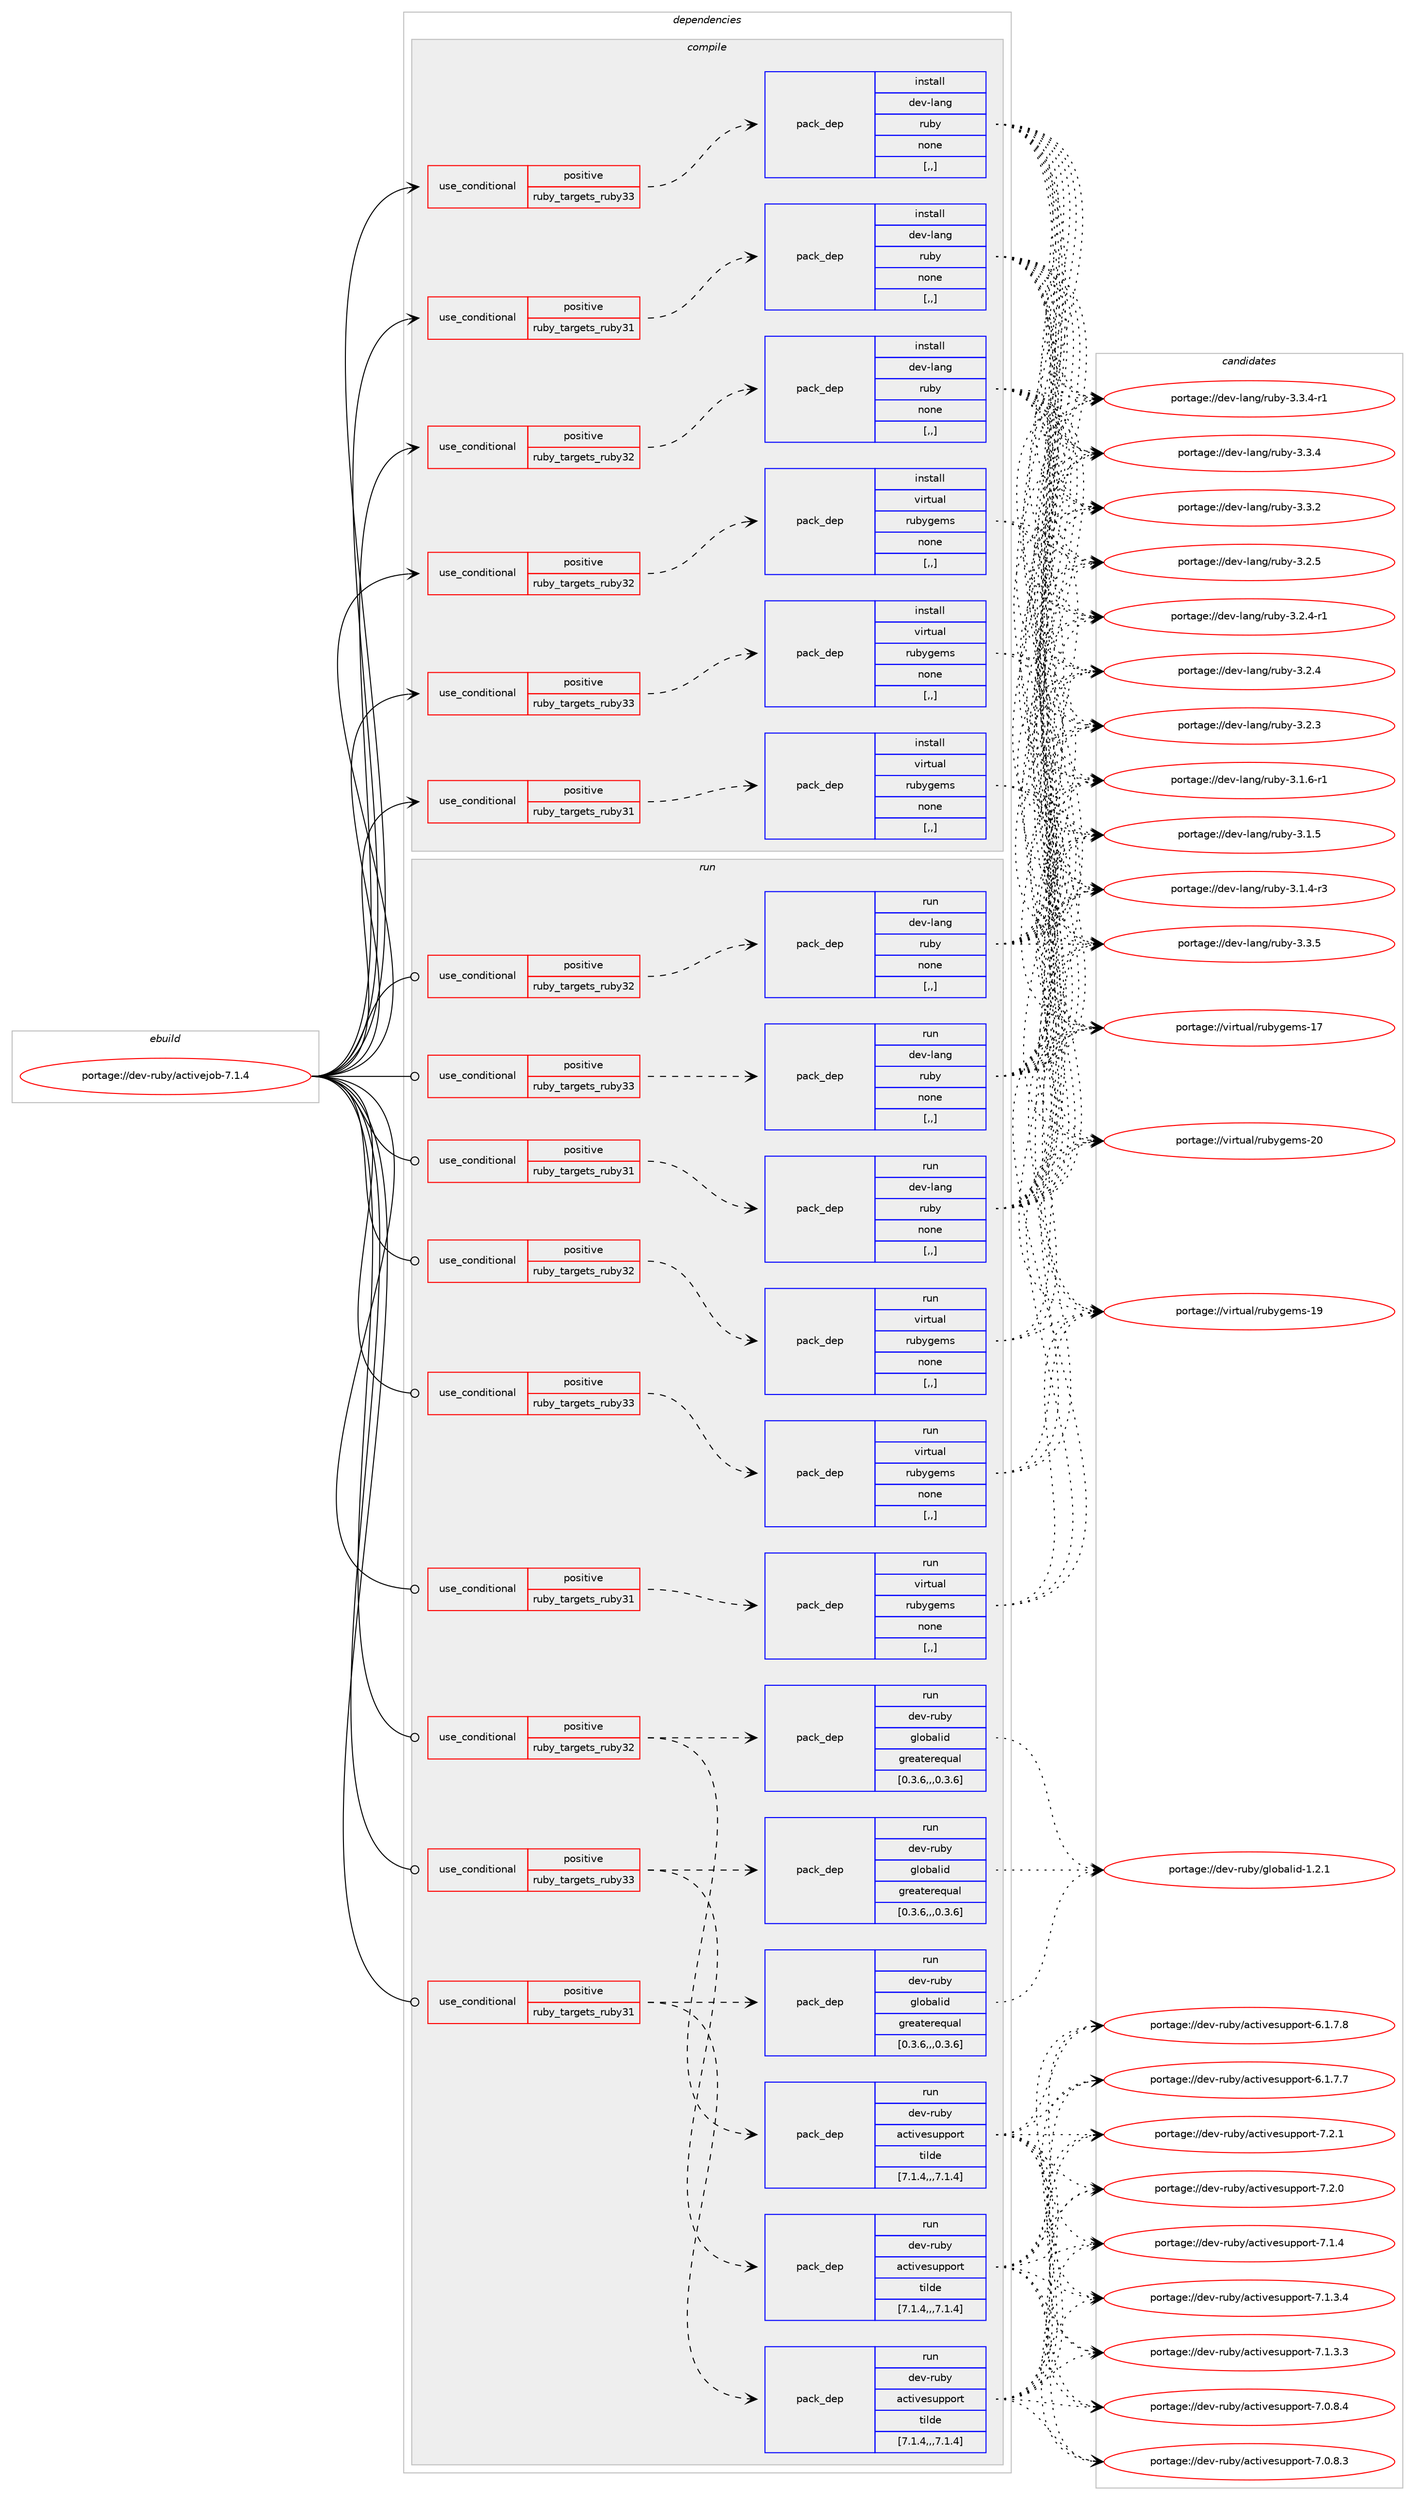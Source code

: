 digraph prolog {

# *************
# Graph options
# *************

newrank=true;
concentrate=true;
compound=true;
graph [rankdir=LR,fontname=Helvetica,fontsize=10,ranksep=1.5];#, ranksep=2.5, nodesep=0.2];
edge  [arrowhead=vee];
node  [fontname=Helvetica,fontsize=10];

# **********
# The ebuild
# **********

subgraph cluster_leftcol {
color=gray;
label=<<i>ebuild</i>>;
id [label="portage://dev-ruby/activejob-7.1.4", color=red, width=4, href="../dev-ruby/activejob-7.1.4.svg"];
}

# ****************
# The dependencies
# ****************

subgraph cluster_midcol {
color=gray;
label=<<i>dependencies</i>>;
subgraph cluster_compile {
fillcolor="#eeeeee";
style=filled;
label=<<i>compile</i>>;
subgraph cond174115 {
dependency669649 [label=<<TABLE BORDER="0" CELLBORDER="1" CELLSPACING="0" CELLPADDING="4"><TR><TD ROWSPAN="3" CELLPADDING="10">use_conditional</TD></TR><TR><TD>positive</TD></TR><TR><TD>ruby_targets_ruby31</TD></TR></TABLE>>, shape=none, color=red];
subgraph pack490660 {
dependency669650 [label=<<TABLE BORDER="0" CELLBORDER="1" CELLSPACING="0" CELLPADDING="4" WIDTH="220"><TR><TD ROWSPAN="6" CELLPADDING="30">pack_dep</TD></TR><TR><TD WIDTH="110">install</TD></TR><TR><TD>dev-lang</TD></TR><TR><TD>ruby</TD></TR><TR><TD>none</TD></TR><TR><TD>[,,]</TD></TR></TABLE>>, shape=none, color=blue];
}
dependency669649:e -> dependency669650:w [weight=20,style="dashed",arrowhead="vee"];
}
id:e -> dependency669649:w [weight=20,style="solid",arrowhead="vee"];
subgraph cond174116 {
dependency669651 [label=<<TABLE BORDER="0" CELLBORDER="1" CELLSPACING="0" CELLPADDING="4"><TR><TD ROWSPAN="3" CELLPADDING="10">use_conditional</TD></TR><TR><TD>positive</TD></TR><TR><TD>ruby_targets_ruby31</TD></TR></TABLE>>, shape=none, color=red];
subgraph pack490661 {
dependency669652 [label=<<TABLE BORDER="0" CELLBORDER="1" CELLSPACING="0" CELLPADDING="4" WIDTH="220"><TR><TD ROWSPAN="6" CELLPADDING="30">pack_dep</TD></TR><TR><TD WIDTH="110">install</TD></TR><TR><TD>virtual</TD></TR><TR><TD>rubygems</TD></TR><TR><TD>none</TD></TR><TR><TD>[,,]</TD></TR></TABLE>>, shape=none, color=blue];
}
dependency669651:e -> dependency669652:w [weight=20,style="dashed",arrowhead="vee"];
}
id:e -> dependency669651:w [weight=20,style="solid",arrowhead="vee"];
subgraph cond174117 {
dependency669653 [label=<<TABLE BORDER="0" CELLBORDER="1" CELLSPACING="0" CELLPADDING="4"><TR><TD ROWSPAN="3" CELLPADDING="10">use_conditional</TD></TR><TR><TD>positive</TD></TR><TR><TD>ruby_targets_ruby32</TD></TR></TABLE>>, shape=none, color=red];
subgraph pack490662 {
dependency669654 [label=<<TABLE BORDER="0" CELLBORDER="1" CELLSPACING="0" CELLPADDING="4" WIDTH="220"><TR><TD ROWSPAN="6" CELLPADDING="30">pack_dep</TD></TR><TR><TD WIDTH="110">install</TD></TR><TR><TD>dev-lang</TD></TR><TR><TD>ruby</TD></TR><TR><TD>none</TD></TR><TR><TD>[,,]</TD></TR></TABLE>>, shape=none, color=blue];
}
dependency669653:e -> dependency669654:w [weight=20,style="dashed",arrowhead="vee"];
}
id:e -> dependency669653:w [weight=20,style="solid",arrowhead="vee"];
subgraph cond174118 {
dependency669655 [label=<<TABLE BORDER="0" CELLBORDER="1" CELLSPACING="0" CELLPADDING="4"><TR><TD ROWSPAN="3" CELLPADDING="10">use_conditional</TD></TR><TR><TD>positive</TD></TR><TR><TD>ruby_targets_ruby32</TD></TR></TABLE>>, shape=none, color=red];
subgraph pack490663 {
dependency669656 [label=<<TABLE BORDER="0" CELLBORDER="1" CELLSPACING="0" CELLPADDING="4" WIDTH="220"><TR><TD ROWSPAN="6" CELLPADDING="30">pack_dep</TD></TR><TR><TD WIDTH="110">install</TD></TR><TR><TD>virtual</TD></TR><TR><TD>rubygems</TD></TR><TR><TD>none</TD></TR><TR><TD>[,,]</TD></TR></TABLE>>, shape=none, color=blue];
}
dependency669655:e -> dependency669656:w [weight=20,style="dashed",arrowhead="vee"];
}
id:e -> dependency669655:w [weight=20,style="solid",arrowhead="vee"];
subgraph cond174119 {
dependency669657 [label=<<TABLE BORDER="0" CELLBORDER="1" CELLSPACING="0" CELLPADDING="4"><TR><TD ROWSPAN="3" CELLPADDING="10">use_conditional</TD></TR><TR><TD>positive</TD></TR><TR><TD>ruby_targets_ruby33</TD></TR></TABLE>>, shape=none, color=red];
subgraph pack490664 {
dependency669658 [label=<<TABLE BORDER="0" CELLBORDER="1" CELLSPACING="0" CELLPADDING="4" WIDTH="220"><TR><TD ROWSPAN="6" CELLPADDING="30">pack_dep</TD></TR><TR><TD WIDTH="110">install</TD></TR><TR><TD>dev-lang</TD></TR><TR><TD>ruby</TD></TR><TR><TD>none</TD></TR><TR><TD>[,,]</TD></TR></TABLE>>, shape=none, color=blue];
}
dependency669657:e -> dependency669658:w [weight=20,style="dashed",arrowhead="vee"];
}
id:e -> dependency669657:w [weight=20,style="solid",arrowhead="vee"];
subgraph cond174120 {
dependency669659 [label=<<TABLE BORDER="0" CELLBORDER="1" CELLSPACING="0" CELLPADDING="4"><TR><TD ROWSPAN="3" CELLPADDING="10">use_conditional</TD></TR><TR><TD>positive</TD></TR><TR><TD>ruby_targets_ruby33</TD></TR></TABLE>>, shape=none, color=red];
subgraph pack490665 {
dependency669660 [label=<<TABLE BORDER="0" CELLBORDER="1" CELLSPACING="0" CELLPADDING="4" WIDTH="220"><TR><TD ROWSPAN="6" CELLPADDING="30">pack_dep</TD></TR><TR><TD WIDTH="110">install</TD></TR><TR><TD>virtual</TD></TR><TR><TD>rubygems</TD></TR><TR><TD>none</TD></TR><TR><TD>[,,]</TD></TR></TABLE>>, shape=none, color=blue];
}
dependency669659:e -> dependency669660:w [weight=20,style="dashed",arrowhead="vee"];
}
id:e -> dependency669659:w [weight=20,style="solid",arrowhead="vee"];
}
subgraph cluster_compileandrun {
fillcolor="#eeeeee";
style=filled;
label=<<i>compile and run</i>>;
}
subgraph cluster_run {
fillcolor="#eeeeee";
style=filled;
label=<<i>run</i>>;
subgraph cond174121 {
dependency669661 [label=<<TABLE BORDER="0" CELLBORDER="1" CELLSPACING="0" CELLPADDING="4"><TR><TD ROWSPAN="3" CELLPADDING="10">use_conditional</TD></TR><TR><TD>positive</TD></TR><TR><TD>ruby_targets_ruby31</TD></TR></TABLE>>, shape=none, color=red];
subgraph pack490666 {
dependency669662 [label=<<TABLE BORDER="0" CELLBORDER="1" CELLSPACING="0" CELLPADDING="4" WIDTH="220"><TR><TD ROWSPAN="6" CELLPADDING="30">pack_dep</TD></TR><TR><TD WIDTH="110">run</TD></TR><TR><TD>dev-lang</TD></TR><TR><TD>ruby</TD></TR><TR><TD>none</TD></TR><TR><TD>[,,]</TD></TR></TABLE>>, shape=none, color=blue];
}
dependency669661:e -> dependency669662:w [weight=20,style="dashed",arrowhead="vee"];
}
id:e -> dependency669661:w [weight=20,style="solid",arrowhead="odot"];
subgraph cond174122 {
dependency669663 [label=<<TABLE BORDER="0" CELLBORDER="1" CELLSPACING="0" CELLPADDING="4"><TR><TD ROWSPAN="3" CELLPADDING="10">use_conditional</TD></TR><TR><TD>positive</TD></TR><TR><TD>ruby_targets_ruby31</TD></TR></TABLE>>, shape=none, color=red];
subgraph pack490667 {
dependency669664 [label=<<TABLE BORDER="0" CELLBORDER="1" CELLSPACING="0" CELLPADDING="4" WIDTH="220"><TR><TD ROWSPAN="6" CELLPADDING="30">pack_dep</TD></TR><TR><TD WIDTH="110">run</TD></TR><TR><TD>dev-ruby</TD></TR><TR><TD>activesupport</TD></TR><TR><TD>tilde</TD></TR><TR><TD>[7.1.4,,,7.1.4]</TD></TR></TABLE>>, shape=none, color=blue];
}
dependency669663:e -> dependency669664:w [weight=20,style="dashed",arrowhead="vee"];
subgraph pack490668 {
dependency669665 [label=<<TABLE BORDER="0" CELLBORDER="1" CELLSPACING="0" CELLPADDING="4" WIDTH="220"><TR><TD ROWSPAN="6" CELLPADDING="30">pack_dep</TD></TR><TR><TD WIDTH="110">run</TD></TR><TR><TD>dev-ruby</TD></TR><TR><TD>globalid</TD></TR><TR><TD>greaterequal</TD></TR><TR><TD>[0.3.6,,,0.3.6]</TD></TR></TABLE>>, shape=none, color=blue];
}
dependency669663:e -> dependency669665:w [weight=20,style="dashed",arrowhead="vee"];
}
id:e -> dependency669663:w [weight=20,style="solid",arrowhead="odot"];
subgraph cond174123 {
dependency669666 [label=<<TABLE BORDER="0" CELLBORDER="1" CELLSPACING="0" CELLPADDING="4"><TR><TD ROWSPAN="3" CELLPADDING="10">use_conditional</TD></TR><TR><TD>positive</TD></TR><TR><TD>ruby_targets_ruby31</TD></TR></TABLE>>, shape=none, color=red];
subgraph pack490669 {
dependency669667 [label=<<TABLE BORDER="0" CELLBORDER="1" CELLSPACING="0" CELLPADDING="4" WIDTH="220"><TR><TD ROWSPAN="6" CELLPADDING="30">pack_dep</TD></TR><TR><TD WIDTH="110">run</TD></TR><TR><TD>virtual</TD></TR><TR><TD>rubygems</TD></TR><TR><TD>none</TD></TR><TR><TD>[,,]</TD></TR></TABLE>>, shape=none, color=blue];
}
dependency669666:e -> dependency669667:w [weight=20,style="dashed",arrowhead="vee"];
}
id:e -> dependency669666:w [weight=20,style="solid",arrowhead="odot"];
subgraph cond174124 {
dependency669668 [label=<<TABLE BORDER="0" CELLBORDER="1" CELLSPACING="0" CELLPADDING="4"><TR><TD ROWSPAN="3" CELLPADDING="10">use_conditional</TD></TR><TR><TD>positive</TD></TR><TR><TD>ruby_targets_ruby32</TD></TR></TABLE>>, shape=none, color=red];
subgraph pack490670 {
dependency669669 [label=<<TABLE BORDER="0" CELLBORDER="1" CELLSPACING="0" CELLPADDING="4" WIDTH="220"><TR><TD ROWSPAN="6" CELLPADDING="30">pack_dep</TD></TR><TR><TD WIDTH="110">run</TD></TR><TR><TD>dev-lang</TD></TR><TR><TD>ruby</TD></TR><TR><TD>none</TD></TR><TR><TD>[,,]</TD></TR></TABLE>>, shape=none, color=blue];
}
dependency669668:e -> dependency669669:w [weight=20,style="dashed",arrowhead="vee"];
}
id:e -> dependency669668:w [weight=20,style="solid",arrowhead="odot"];
subgraph cond174125 {
dependency669670 [label=<<TABLE BORDER="0" CELLBORDER="1" CELLSPACING="0" CELLPADDING="4"><TR><TD ROWSPAN="3" CELLPADDING="10">use_conditional</TD></TR><TR><TD>positive</TD></TR><TR><TD>ruby_targets_ruby32</TD></TR></TABLE>>, shape=none, color=red];
subgraph pack490671 {
dependency669671 [label=<<TABLE BORDER="0" CELLBORDER="1" CELLSPACING="0" CELLPADDING="4" WIDTH="220"><TR><TD ROWSPAN="6" CELLPADDING="30">pack_dep</TD></TR><TR><TD WIDTH="110">run</TD></TR><TR><TD>dev-ruby</TD></TR><TR><TD>activesupport</TD></TR><TR><TD>tilde</TD></TR><TR><TD>[7.1.4,,,7.1.4]</TD></TR></TABLE>>, shape=none, color=blue];
}
dependency669670:e -> dependency669671:w [weight=20,style="dashed",arrowhead="vee"];
subgraph pack490672 {
dependency669672 [label=<<TABLE BORDER="0" CELLBORDER="1" CELLSPACING="0" CELLPADDING="4" WIDTH="220"><TR><TD ROWSPAN="6" CELLPADDING="30">pack_dep</TD></TR><TR><TD WIDTH="110">run</TD></TR><TR><TD>dev-ruby</TD></TR><TR><TD>globalid</TD></TR><TR><TD>greaterequal</TD></TR><TR><TD>[0.3.6,,,0.3.6]</TD></TR></TABLE>>, shape=none, color=blue];
}
dependency669670:e -> dependency669672:w [weight=20,style="dashed",arrowhead="vee"];
}
id:e -> dependency669670:w [weight=20,style="solid",arrowhead="odot"];
subgraph cond174126 {
dependency669673 [label=<<TABLE BORDER="0" CELLBORDER="1" CELLSPACING="0" CELLPADDING="4"><TR><TD ROWSPAN="3" CELLPADDING="10">use_conditional</TD></TR><TR><TD>positive</TD></TR><TR><TD>ruby_targets_ruby32</TD></TR></TABLE>>, shape=none, color=red];
subgraph pack490673 {
dependency669674 [label=<<TABLE BORDER="0" CELLBORDER="1" CELLSPACING="0" CELLPADDING="4" WIDTH="220"><TR><TD ROWSPAN="6" CELLPADDING="30">pack_dep</TD></TR><TR><TD WIDTH="110">run</TD></TR><TR><TD>virtual</TD></TR><TR><TD>rubygems</TD></TR><TR><TD>none</TD></TR><TR><TD>[,,]</TD></TR></TABLE>>, shape=none, color=blue];
}
dependency669673:e -> dependency669674:w [weight=20,style="dashed",arrowhead="vee"];
}
id:e -> dependency669673:w [weight=20,style="solid",arrowhead="odot"];
subgraph cond174127 {
dependency669675 [label=<<TABLE BORDER="0" CELLBORDER="1" CELLSPACING="0" CELLPADDING="4"><TR><TD ROWSPAN="3" CELLPADDING="10">use_conditional</TD></TR><TR><TD>positive</TD></TR><TR><TD>ruby_targets_ruby33</TD></TR></TABLE>>, shape=none, color=red];
subgraph pack490674 {
dependency669676 [label=<<TABLE BORDER="0" CELLBORDER="1" CELLSPACING="0" CELLPADDING="4" WIDTH="220"><TR><TD ROWSPAN="6" CELLPADDING="30">pack_dep</TD></TR><TR><TD WIDTH="110">run</TD></TR><TR><TD>dev-lang</TD></TR><TR><TD>ruby</TD></TR><TR><TD>none</TD></TR><TR><TD>[,,]</TD></TR></TABLE>>, shape=none, color=blue];
}
dependency669675:e -> dependency669676:w [weight=20,style="dashed",arrowhead="vee"];
}
id:e -> dependency669675:w [weight=20,style="solid",arrowhead="odot"];
subgraph cond174128 {
dependency669677 [label=<<TABLE BORDER="0" CELLBORDER="1" CELLSPACING="0" CELLPADDING="4"><TR><TD ROWSPAN="3" CELLPADDING="10">use_conditional</TD></TR><TR><TD>positive</TD></TR><TR><TD>ruby_targets_ruby33</TD></TR></TABLE>>, shape=none, color=red];
subgraph pack490675 {
dependency669678 [label=<<TABLE BORDER="0" CELLBORDER="1" CELLSPACING="0" CELLPADDING="4" WIDTH="220"><TR><TD ROWSPAN="6" CELLPADDING="30">pack_dep</TD></TR><TR><TD WIDTH="110">run</TD></TR><TR><TD>dev-ruby</TD></TR><TR><TD>activesupport</TD></TR><TR><TD>tilde</TD></TR><TR><TD>[7.1.4,,,7.1.4]</TD></TR></TABLE>>, shape=none, color=blue];
}
dependency669677:e -> dependency669678:w [weight=20,style="dashed",arrowhead="vee"];
subgraph pack490676 {
dependency669679 [label=<<TABLE BORDER="0" CELLBORDER="1" CELLSPACING="0" CELLPADDING="4" WIDTH="220"><TR><TD ROWSPAN="6" CELLPADDING="30">pack_dep</TD></TR><TR><TD WIDTH="110">run</TD></TR><TR><TD>dev-ruby</TD></TR><TR><TD>globalid</TD></TR><TR><TD>greaterequal</TD></TR><TR><TD>[0.3.6,,,0.3.6]</TD></TR></TABLE>>, shape=none, color=blue];
}
dependency669677:e -> dependency669679:w [weight=20,style="dashed",arrowhead="vee"];
}
id:e -> dependency669677:w [weight=20,style="solid",arrowhead="odot"];
subgraph cond174129 {
dependency669680 [label=<<TABLE BORDER="0" CELLBORDER="1" CELLSPACING="0" CELLPADDING="4"><TR><TD ROWSPAN="3" CELLPADDING="10">use_conditional</TD></TR><TR><TD>positive</TD></TR><TR><TD>ruby_targets_ruby33</TD></TR></TABLE>>, shape=none, color=red];
subgraph pack490677 {
dependency669681 [label=<<TABLE BORDER="0" CELLBORDER="1" CELLSPACING="0" CELLPADDING="4" WIDTH="220"><TR><TD ROWSPAN="6" CELLPADDING="30">pack_dep</TD></TR><TR><TD WIDTH="110">run</TD></TR><TR><TD>virtual</TD></TR><TR><TD>rubygems</TD></TR><TR><TD>none</TD></TR><TR><TD>[,,]</TD></TR></TABLE>>, shape=none, color=blue];
}
dependency669680:e -> dependency669681:w [weight=20,style="dashed",arrowhead="vee"];
}
id:e -> dependency669680:w [weight=20,style="solid",arrowhead="odot"];
}
}

# **************
# The candidates
# **************

subgraph cluster_choices {
rank=same;
color=gray;
label=<<i>candidates</i>>;

subgraph choice490660 {
color=black;
nodesep=1;
choice10010111845108971101034711411798121455146514653 [label="portage://dev-lang/ruby-3.3.5", color=red, width=4,href="../dev-lang/ruby-3.3.5.svg"];
choice100101118451089711010347114117981214551465146524511449 [label="portage://dev-lang/ruby-3.3.4-r1", color=red, width=4,href="../dev-lang/ruby-3.3.4-r1.svg"];
choice10010111845108971101034711411798121455146514652 [label="portage://dev-lang/ruby-3.3.4", color=red, width=4,href="../dev-lang/ruby-3.3.4.svg"];
choice10010111845108971101034711411798121455146514650 [label="portage://dev-lang/ruby-3.3.2", color=red, width=4,href="../dev-lang/ruby-3.3.2.svg"];
choice10010111845108971101034711411798121455146504653 [label="portage://dev-lang/ruby-3.2.5", color=red, width=4,href="../dev-lang/ruby-3.2.5.svg"];
choice100101118451089711010347114117981214551465046524511449 [label="portage://dev-lang/ruby-3.2.4-r1", color=red, width=4,href="../dev-lang/ruby-3.2.4-r1.svg"];
choice10010111845108971101034711411798121455146504652 [label="portage://dev-lang/ruby-3.2.4", color=red, width=4,href="../dev-lang/ruby-3.2.4.svg"];
choice10010111845108971101034711411798121455146504651 [label="portage://dev-lang/ruby-3.2.3", color=red, width=4,href="../dev-lang/ruby-3.2.3.svg"];
choice100101118451089711010347114117981214551464946544511449 [label="portage://dev-lang/ruby-3.1.6-r1", color=red, width=4,href="../dev-lang/ruby-3.1.6-r1.svg"];
choice10010111845108971101034711411798121455146494653 [label="portage://dev-lang/ruby-3.1.5", color=red, width=4,href="../dev-lang/ruby-3.1.5.svg"];
choice100101118451089711010347114117981214551464946524511451 [label="portage://dev-lang/ruby-3.1.4-r3", color=red, width=4,href="../dev-lang/ruby-3.1.4-r3.svg"];
dependency669650:e -> choice10010111845108971101034711411798121455146514653:w [style=dotted,weight="100"];
dependency669650:e -> choice100101118451089711010347114117981214551465146524511449:w [style=dotted,weight="100"];
dependency669650:e -> choice10010111845108971101034711411798121455146514652:w [style=dotted,weight="100"];
dependency669650:e -> choice10010111845108971101034711411798121455146514650:w [style=dotted,weight="100"];
dependency669650:e -> choice10010111845108971101034711411798121455146504653:w [style=dotted,weight="100"];
dependency669650:e -> choice100101118451089711010347114117981214551465046524511449:w [style=dotted,weight="100"];
dependency669650:e -> choice10010111845108971101034711411798121455146504652:w [style=dotted,weight="100"];
dependency669650:e -> choice10010111845108971101034711411798121455146504651:w [style=dotted,weight="100"];
dependency669650:e -> choice100101118451089711010347114117981214551464946544511449:w [style=dotted,weight="100"];
dependency669650:e -> choice10010111845108971101034711411798121455146494653:w [style=dotted,weight="100"];
dependency669650:e -> choice100101118451089711010347114117981214551464946524511451:w [style=dotted,weight="100"];
}
subgraph choice490661 {
color=black;
nodesep=1;
choice118105114116117971084711411798121103101109115455048 [label="portage://virtual/rubygems-20", color=red, width=4,href="../virtual/rubygems-20.svg"];
choice118105114116117971084711411798121103101109115454957 [label="portage://virtual/rubygems-19", color=red, width=4,href="../virtual/rubygems-19.svg"];
choice118105114116117971084711411798121103101109115454955 [label="portage://virtual/rubygems-17", color=red, width=4,href="../virtual/rubygems-17.svg"];
dependency669652:e -> choice118105114116117971084711411798121103101109115455048:w [style=dotted,weight="100"];
dependency669652:e -> choice118105114116117971084711411798121103101109115454957:w [style=dotted,weight="100"];
dependency669652:e -> choice118105114116117971084711411798121103101109115454955:w [style=dotted,weight="100"];
}
subgraph choice490662 {
color=black;
nodesep=1;
choice10010111845108971101034711411798121455146514653 [label="portage://dev-lang/ruby-3.3.5", color=red, width=4,href="../dev-lang/ruby-3.3.5.svg"];
choice100101118451089711010347114117981214551465146524511449 [label="portage://dev-lang/ruby-3.3.4-r1", color=red, width=4,href="../dev-lang/ruby-3.3.4-r1.svg"];
choice10010111845108971101034711411798121455146514652 [label="portage://dev-lang/ruby-3.3.4", color=red, width=4,href="../dev-lang/ruby-3.3.4.svg"];
choice10010111845108971101034711411798121455146514650 [label="portage://dev-lang/ruby-3.3.2", color=red, width=4,href="../dev-lang/ruby-3.3.2.svg"];
choice10010111845108971101034711411798121455146504653 [label="portage://dev-lang/ruby-3.2.5", color=red, width=4,href="../dev-lang/ruby-3.2.5.svg"];
choice100101118451089711010347114117981214551465046524511449 [label="portage://dev-lang/ruby-3.2.4-r1", color=red, width=4,href="../dev-lang/ruby-3.2.4-r1.svg"];
choice10010111845108971101034711411798121455146504652 [label="portage://dev-lang/ruby-3.2.4", color=red, width=4,href="../dev-lang/ruby-3.2.4.svg"];
choice10010111845108971101034711411798121455146504651 [label="portage://dev-lang/ruby-3.2.3", color=red, width=4,href="../dev-lang/ruby-3.2.3.svg"];
choice100101118451089711010347114117981214551464946544511449 [label="portage://dev-lang/ruby-3.1.6-r1", color=red, width=4,href="../dev-lang/ruby-3.1.6-r1.svg"];
choice10010111845108971101034711411798121455146494653 [label="portage://dev-lang/ruby-3.1.5", color=red, width=4,href="../dev-lang/ruby-3.1.5.svg"];
choice100101118451089711010347114117981214551464946524511451 [label="portage://dev-lang/ruby-3.1.4-r3", color=red, width=4,href="../dev-lang/ruby-3.1.4-r3.svg"];
dependency669654:e -> choice10010111845108971101034711411798121455146514653:w [style=dotted,weight="100"];
dependency669654:e -> choice100101118451089711010347114117981214551465146524511449:w [style=dotted,weight="100"];
dependency669654:e -> choice10010111845108971101034711411798121455146514652:w [style=dotted,weight="100"];
dependency669654:e -> choice10010111845108971101034711411798121455146514650:w [style=dotted,weight="100"];
dependency669654:e -> choice10010111845108971101034711411798121455146504653:w [style=dotted,weight="100"];
dependency669654:e -> choice100101118451089711010347114117981214551465046524511449:w [style=dotted,weight="100"];
dependency669654:e -> choice10010111845108971101034711411798121455146504652:w [style=dotted,weight="100"];
dependency669654:e -> choice10010111845108971101034711411798121455146504651:w [style=dotted,weight="100"];
dependency669654:e -> choice100101118451089711010347114117981214551464946544511449:w [style=dotted,weight="100"];
dependency669654:e -> choice10010111845108971101034711411798121455146494653:w [style=dotted,weight="100"];
dependency669654:e -> choice100101118451089711010347114117981214551464946524511451:w [style=dotted,weight="100"];
}
subgraph choice490663 {
color=black;
nodesep=1;
choice118105114116117971084711411798121103101109115455048 [label="portage://virtual/rubygems-20", color=red, width=4,href="../virtual/rubygems-20.svg"];
choice118105114116117971084711411798121103101109115454957 [label="portage://virtual/rubygems-19", color=red, width=4,href="../virtual/rubygems-19.svg"];
choice118105114116117971084711411798121103101109115454955 [label="portage://virtual/rubygems-17", color=red, width=4,href="../virtual/rubygems-17.svg"];
dependency669656:e -> choice118105114116117971084711411798121103101109115455048:w [style=dotted,weight="100"];
dependency669656:e -> choice118105114116117971084711411798121103101109115454957:w [style=dotted,weight="100"];
dependency669656:e -> choice118105114116117971084711411798121103101109115454955:w [style=dotted,weight="100"];
}
subgraph choice490664 {
color=black;
nodesep=1;
choice10010111845108971101034711411798121455146514653 [label="portage://dev-lang/ruby-3.3.5", color=red, width=4,href="../dev-lang/ruby-3.3.5.svg"];
choice100101118451089711010347114117981214551465146524511449 [label="portage://dev-lang/ruby-3.3.4-r1", color=red, width=4,href="../dev-lang/ruby-3.3.4-r1.svg"];
choice10010111845108971101034711411798121455146514652 [label="portage://dev-lang/ruby-3.3.4", color=red, width=4,href="../dev-lang/ruby-3.3.4.svg"];
choice10010111845108971101034711411798121455146514650 [label="portage://dev-lang/ruby-3.3.2", color=red, width=4,href="../dev-lang/ruby-3.3.2.svg"];
choice10010111845108971101034711411798121455146504653 [label="portage://dev-lang/ruby-3.2.5", color=red, width=4,href="../dev-lang/ruby-3.2.5.svg"];
choice100101118451089711010347114117981214551465046524511449 [label="portage://dev-lang/ruby-3.2.4-r1", color=red, width=4,href="../dev-lang/ruby-3.2.4-r1.svg"];
choice10010111845108971101034711411798121455146504652 [label="portage://dev-lang/ruby-3.2.4", color=red, width=4,href="../dev-lang/ruby-3.2.4.svg"];
choice10010111845108971101034711411798121455146504651 [label="portage://dev-lang/ruby-3.2.3", color=red, width=4,href="../dev-lang/ruby-3.2.3.svg"];
choice100101118451089711010347114117981214551464946544511449 [label="portage://dev-lang/ruby-3.1.6-r1", color=red, width=4,href="../dev-lang/ruby-3.1.6-r1.svg"];
choice10010111845108971101034711411798121455146494653 [label="portage://dev-lang/ruby-3.1.5", color=red, width=4,href="../dev-lang/ruby-3.1.5.svg"];
choice100101118451089711010347114117981214551464946524511451 [label="portage://dev-lang/ruby-3.1.4-r3", color=red, width=4,href="../dev-lang/ruby-3.1.4-r3.svg"];
dependency669658:e -> choice10010111845108971101034711411798121455146514653:w [style=dotted,weight="100"];
dependency669658:e -> choice100101118451089711010347114117981214551465146524511449:w [style=dotted,weight="100"];
dependency669658:e -> choice10010111845108971101034711411798121455146514652:w [style=dotted,weight="100"];
dependency669658:e -> choice10010111845108971101034711411798121455146514650:w [style=dotted,weight="100"];
dependency669658:e -> choice10010111845108971101034711411798121455146504653:w [style=dotted,weight="100"];
dependency669658:e -> choice100101118451089711010347114117981214551465046524511449:w [style=dotted,weight="100"];
dependency669658:e -> choice10010111845108971101034711411798121455146504652:w [style=dotted,weight="100"];
dependency669658:e -> choice10010111845108971101034711411798121455146504651:w [style=dotted,weight="100"];
dependency669658:e -> choice100101118451089711010347114117981214551464946544511449:w [style=dotted,weight="100"];
dependency669658:e -> choice10010111845108971101034711411798121455146494653:w [style=dotted,weight="100"];
dependency669658:e -> choice100101118451089711010347114117981214551464946524511451:w [style=dotted,weight="100"];
}
subgraph choice490665 {
color=black;
nodesep=1;
choice118105114116117971084711411798121103101109115455048 [label="portage://virtual/rubygems-20", color=red, width=4,href="../virtual/rubygems-20.svg"];
choice118105114116117971084711411798121103101109115454957 [label="portage://virtual/rubygems-19", color=red, width=4,href="../virtual/rubygems-19.svg"];
choice118105114116117971084711411798121103101109115454955 [label="portage://virtual/rubygems-17", color=red, width=4,href="../virtual/rubygems-17.svg"];
dependency669660:e -> choice118105114116117971084711411798121103101109115455048:w [style=dotted,weight="100"];
dependency669660:e -> choice118105114116117971084711411798121103101109115454957:w [style=dotted,weight="100"];
dependency669660:e -> choice118105114116117971084711411798121103101109115454955:w [style=dotted,weight="100"];
}
subgraph choice490666 {
color=black;
nodesep=1;
choice10010111845108971101034711411798121455146514653 [label="portage://dev-lang/ruby-3.3.5", color=red, width=4,href="../dev-lang/ruby-3.3.5.svg"];
choice100101118451089711010347114117981214551465146524511449 [label="portage://dev-lang/ruby-3.3.4-r1", color=red, width=4,href="../dev-lang/ruby-3.3.4-r1.svg"];
choice10010111845108971101034711411798121455146514652 [label="portage://dev-lang/ruby-3.3.4", color=red, width=4,href="../dev-lang/ruby-3.3.4.svg"];
choice10010111845108971101034711411798121455146514650 [label="portage://dev-lang/ruby-3.3.2", color=red, width=4,href="../dev-lang/ruby-3.3.2.svg"];
choice10010111845108971101034711411798121455146504653 [label="portage://dev-lang/ruby-3.2.5", color=red, width=4,href="../dev-lang/ruby-3.2.5.svg"];
choice100101118451089711010347114117981214551465046524511449 [label="portage://dev-lang/ruby-3.2.4-r1", color=red, width=4,href="../dev-lang/ruby-3.2.4-r1.svg"];
choice10010111845108971101034711411798121455146504652 [label="portage://dev-lang/ruby-3.2.4", color=red, width=4,href="../dev-lang/ruby-3.2.4.svg"];
choice10010111845108971101034711411798121455146504651 [label="portage://dev-lang/ruby-3.2.3", color=red, width=4,href="../dev-lang/ruby-3.2.3.svg"];
choice100101118451089711010347114117981214551464946544511449 [label="portage://dev-lang/ruby-3.1.6-r1", color=red, width=4,href="../dev-lang/ruby-3.1.6-r1.svg"];
choice10010111845108971101034711411798121455146494653 [label="portage://dev-lang/ruby-3.1.5", color=red, width=4,href="../dev-lang/ruby-3.1.5.svg"];
choice100101118451089711010347114117981214551464946524511451 [label="portage://dev-lang/ruby-3.1.4-r3", color=red, width=4,href="../dev-lang/ruby-3.1.4-r3.svg"];
dependency669662:e -> choice10010111845108971101034711411798121455146514653:w [style=dotted,weight="100"];
dependency669662:e -> choice100101118451089711010347114117981214551465146524511449:w [style=dotted,weight="100"];
dependency669662:e -> choice10010111845108971101034711411798121455146514652:w [style=dotted,weight="100"];
dependency669662:e -> choice10010111845108971101034711411798121455146514650:w [style=dotted,weight="100"];
dependency669662:e -> choice10010111845108971101034711411798121455146504653:w [style=dotted,weight="100"];
dependency669662:e -> choice100101118451089711010347114117981214551465046524511449:w [style=dotted,weight="100"];
dependency669662:e -> choice10010111845108971101034711411798121455146504652:w [style=dotted,weight="100"];
dependency669662:e -> choice10010111845108971101034711411798121455146504651:w [style=dotted,weight="100"];
dependency669662:e -> choice100101118451089711010347114117981214551464946544511449:w [style=dotted,weight="100"];
dependency669662:e -> choice10010111845108971101034711411798121455146494653:w [style=dotted,weight="100"];
dependency669662:e -> choice100101118451089711010347114117981214551464946524511451:w [style=dotted,weight="100"];
}
subgraph choice490667 {
color=black;
nodesep=1;
choice1001011184511411798121479799116105118101115117112112111114116455546504649 [label="portage://dev-ruby/activesupport-7.2.1", color=red, width=4,href="../dev-ruby/activesupport-7.2.1.svg"];
choice1001011184511411798121479799116105118101115117112112111114116455546504648 [label="portage://dev-ruby/activesupport-7.2.0", color=red, width=4,href="../dev-ruby/activesupport-7.2.0.svg"];
choice1001011184511411798121479799116105118101115117112112111114116455546494652 [label="portage://dev-ruby/activesupport-7.1.4", color=red, width=4,href="../dev-ruby/activesupport-7.1.4.svg"];
choice10010111845114117981214797991161051181011151171121121111141164555464946514652 [label="portage://dev-ruby/activesupport-7.1.3.4", color=red, width=4,href="../dev-ruby/activesupport-7.1.3.4.svg"];
choice10010111845114117981214797991161051181011151171121121111141164555464946514651 [label="portage://dev-ruby/activesupport-7.1.3.3", color=red, width=4,href="../dev-ruby/activesupport-7.1.3.3.svg"];
choice10010111845114117981214797991161051181011151171121121111141164555464846564652 [label="portage://dev-ruby/activesupport-7.0.8.4", color=red, width=4,href="../dev-ruby/activesupport-7.0.8.4.svg"];
choice10010111845114117981214797991161051181011151171121121111141164555464846564651 [label="portage://dev-ruby/activesupport-7.0.8.3", color=red, width=4,href="../dev-ruby/activesupport-7.0.8.3.svg"];
choice10010111845114117981214797991161051181011151171121121111141164554464946554656 [label="portage://dev-ruby/activesupport-6.1.7.8", color=red, width=4,href="../dev-ruby/activesupport-6.1.7.8.svg"];
choice10010111845114117981214797991161051181011151171121121111141164554464946554655 [label="portage://dev-ruby/activesupport-6.1.7.7", color=red, width=4,href="../dev-ruby/activesupport-6.1.7.7.svg"];
dependency669664:e -> choice1001011184511411798121479799116105118101115117112112111114116455546504649:w [style=dotted,weight="100"];
dependency669664:e -> choice1001011184511411798121479799116105118101115117112112111114116455546504648:w [style=dotted,weight="100"];
dependency669664:e -> choice1001011184511411798121479799116105118101115117112112111114116455546494652:w [style=dotted,weight="100"];
dependency669664:e -> choice10010111845114117981214797991161051181011151171121121111141164555464946514652:w [style=dotted,weight="100"];
dependency669664:e -> choice10010111845114117981214797991161051181011151171121121111141164555464946514651:w [style=dotted,weight="100"];
dependency669664:e -> choice10010111845114117981214797991161051181011151171121121111141164555464846564652:w [style=dotted,weight="100"];
dependency669664:e -> choice10010111845114117981214797991161051181011151171121121111141164555464846564651:w [style=dotted,weight="100"];
dependency669664:e -> choice10010111845114117981214797991161051181011151171121121111141164554464946554656:w [style=dotted,weight="100"];
dependency669664:e -> choice10010111845114117981214797991161051181011151171121121111141164554464946554655:w [style=dotted,weight="100"];
}
subgraph choice490668 {
color=black;
nodesep=1;
choice1001011184511411798121471031081119897108105100454946504649 [label="portage://dev-ruby/globalid-1.2.1", color=red, width=4,href="../dev-ruby/globalid-1.2.1.svg"];
dependency669665:e -> choice1001011184511411798121471031081119897108105100454946504649:w [style=dotted,weight="100"];
}
subgraph choice490669 {
color=black;
nodesep=1;
choice118105114116117971084711411798121103101109115455048 [label="portage://virtual/rubygems-20", color=red, width=4,href="../virtual/rubygems-20.svg"];
choice118105114116117971084711411798121103101109115454957 [label="portage://virtual/rubygems-19", color=red, width=4,href="../virtual/rubygems-19.svg"];
choice118105114116117971084711411798121103101109115454955 [label="portage://virtual/rubygems-17", color=red, width=4,href="../virtual/rubygems-17.svg"];
dependency669667:e -> choice118105114116117971084711411798121103101109115455048:w [style=dotted,weight="100"];
dependency669667:e -> choice118105114116117971084711411798121103101109115454957:w [style=dotted,weight="100"];
dependency669667:e -> choice118105114116117971084711411798121103101109115454955:w [style=dotted,weight="100"];
}
subgraph choice490670 {
color=black;
nodesep=1;
choice10010111845108971101034711411798121455146514653 [label="portage://dev-lang/ruby-3.3.5", color=red, width=4,href="../dev-lang/ruby-3.3.5.svg"];
choice100101118451089711010347114117981214551465146524511449 [label="portage://dev-lang/ruby-3.3.4-r1", color=red, width=4,href="../dev-lang/ruby-3.3.4-r1.svg"];
choice10010111845108971101034711411798121455146514652 [label="portage://dev-lang/ruby-3.3.4", color=red, width=4,href="../dev-lang/ruby-3.3.4.svg"];
choice10010111845108971101034711411798121455146514650 [label="portage://dev-lang/ruby-3.3.2", color=red, width=4,href="../dev-lang/ruby-3.3.2.svg"];
choice10010111845108971101034711411798121455146504653 [label="portage://dev-lang/ruby-3.2.5", color=red, width=4,href="../dev-lang/ruby-3.2.5.svg"];
choice100101118451089711010347114117981214551465046524511449 [label="portage://dev-lang/ruby-3.2.4-r1", color=red, width=4,href="../dev-lang/ruby-3.2.4-r1.svg"];
choice10010111845108971101034711411798121455146504652 [label="portage://dev-lang/ruby-3.2.4", color=red, width=4,href="../dev-lang/ruby-3.2.4.svg"];
choice10010111845108971101034711411798121455146504651 [label="portage://dev-lang/ruby-3.2.3", color=red, width=4,href="../dev-lang/ruby-3.2.3.svg"];
choice100101118451089711010347114117981214551464946544511449 [label="portage://dev-lang/ruby-3.1.6-r1", color=red, width=4,href="../dev-lang/ruby-3.1.6-r1.svg"];
choice10010111845108971101034711411798121455146494653 [label="portage://dev-lang/ruby-3.1.5", color=red, width=4,href="../dev-lang/ruby-3.1.5.svg"];
choice100101118451089711010347114117981214551464946524511451 [label="portage://dev-lang/ruby-3.1.4-r3", color=red, width=4,href="../dev-lang/ruby-3.1.4-r3.svg"];
dependency669669:e -> choice10010111845108971101034711411798121455146514653:w [style=dotted,weight="100"];
dependency669669:e -> choice100101118451089711010347114117981214551465146524511449:w [style=dotted,weight="100"];
dependency669669:e -> choice10010111845108971101034711411798121455146514652:w [style=dotted,weight="100"];
dependency669669:e -> choice10010111845108971101034711411798121455146514650:w [style=dotted,weight="100"];
dependency669669:e -> choice10010111845108971101034711411798121455146504653:w [style=dotted,weight="100"];
dependency669669:e -> choice100101118451089711010347114117981214551465046524511449:w [style=dotted,weight="100"];
dependency669669:e -> choice10010111845108971101034711411798121455146504652:w [style=dotted,weight="100"];
dependency669669:e -> choice10010111845108971101034711411798121455146504651:w [style=dotted,weight="100"];
dependency669669:e -> choice100101118451089711010347114117981214551464946544511449:w [style=dotted,weight="100"];
dependency669669:e -> choice10010111845108971101034711411798121455146494653:w [style=dotted,weight="100"];
dependency669669:e -> choice100101118451089711010347114117981214551464946524511451:w [style=dotted,weight="100"];
}
subgraph choice490671 {
color=black;
nodesep=1;
choice1001011184511411798121479799116105118101115117112112111114116455546504649 [label="portage://dev-ruby/activesupport-7.2.1", color=red, width=4,href="../dev-ruby/activesupport-7.2.1.svg"];
choice1001011184511411798121479799116105118101115117112112111114116455546504648 [label="portage://dev-ruby/activesupport-7.2.0", color=red, width=4,href="../dev-ruby/activesupport-7.2.0.svg"];
choice1001011184511411798121479799116105118101115117112112111114116455546494652 [label="portage://dev-ruby/activesupport-7.1.4", color=red, width=4,href="../dev-ruby/activesupport-7.1.4.svg"];
choice10010111845114117981214797991161051181011151171121121111141164555464946514652 [label="portage://dev-ruby/activesupport-7.1.3.4", color=red, width=4,href="../dev-ruby/activesupport-7.1.3.4.svg"];
choice10010111845114117981214797991161051181011151171121121111141164555464946514651 [label="portage://dev-ruby/activesupport-7.1.3.3", color=red, width=4,href="../dev-ruby/activesupport-7.1.3.3.svg"];
choice10010111845114117981214797991161051181011151171121121111141164555464846564652 [label="portage://dev-ruby/activesupport-7.0.8.4", color=red, width=4,href="../dev-ruby/activesupport-7.0.8.4.svg"];
choice10010111845114117981214797991161051181011151171121121111141164555464846564651 [label="portage://dev-ruby/activesupport-7.0.8.3", color=red, width=4,href="../dev-ruby/activesupport-7.0.8.3.svg"];
choice10010111845114117981214797991161051181011151171121121111141164554464946554656 [label="portage://dev-ruby/activesupport-6.1.7.8", color=red, width=4,href="../dev-ruby/activesupport-6.1.7.8.svg"];
choice10010111845114117981214797991161051181011151171121121111141164554464946554655 [label="portage://dev-ruby/activesupport-6.1.7.7", color=red, width=4,href="../dev-ruby/activesupport-6.1.7.7.svg"];
dependency669671:e -> choice1001011184511411798121479799116105118101115117112112111114116455546504649:w [style=dotted,weight="100"];
dependency669671:e -> choice1001011184511411798121479799116105118101115117112112111114116455546504648:w [style=dotted,weight="100"];
dependency669671:e -> choice1001011184511411798121479799116105118101115117112112111114116455546494652:w [style=dotted,weight="100"];
dependency669671:e -> choice10010111845114117981214797991161051181011151171121121111141164555464946514652:w [style=dotted,weight="100"];
dependency669671:e -> choice10010111845114117981214797991161051181011151171121121111141164555464946514651:w [style=dotted,weight="100"];
dependency669671:e -> choice10010111845114117981214797991161051181011151171121121111141164555464846564652:w [style=dotted,weight="100"];
dependency669671:e -> choice10010111845114117981214797991161051181011151171121121111141164555464846564651:w [style=dotted,weight="100"];
dependency669671:e -> choice10010111845114117981214797991161051181011151171121121111141164554464946554656:w [style=dotted,weight="100"];
dependency669671:e -> choice10010111845114117981214797991161051181011151171121121111141164554464946554655:w [style=dotted,weight="100"];
}
subgraph choice490672 {
color=black;
nodesep=1;
choice1001011184511411798121471031081119897108105100454946504649 [label="portage://dev-ruby/globalid-1.2.1", color=red, width=4,href="../dev-ruby/globalid-1.2.1.svg"];
dependency669672:e -> choice1001011184511411798121471031081119897108105100454946504649:w [style=dotted,weight="100"];
}
subgraph choice490673 {
color=black;
nodesep=1;
choice118105114116117971084711411798121103101109115455048 [label="portage://virtual/rubygems-20", color=red, width=4,href="../virtual/rubygems-20.svg"];
choice118105114116117971084711411798121103101109115454957 [label="portage://virtual/rubygems-19", color=red, width=4,href="../virtual/rubygems-19.svg"];
choice118105114116117971084711411798121103101109115454955 [label="portage://virtual/rubygems-17", color=red, width=4,href="../virtual/rubygems-17.svg"];
dependency669674:e -> choice118105114116117971084711411798121103101109115455048:w [style=dotted,weight="100"];
dependency669674:e -> choice118105114116117971084711411798121103101109115454957:w [style=dotted,weight="100"];
dependency669674:e -> choice118105114116117971084711411798121103101109115454955:w [style=dotted,weight="100"];
}
subgraph choice490674 {
color=black;
nodesep=1;
choice10010111845108971101034711411798121455146514653 [label="portage://dev-lang/ruby-3.3.5", color=red, width=4,href="../dev-lang/ruby-3.3.5.svg"];
choice100101118451089711010347114117981214551465146524511449 [label="portage://dev-lang/ruby-3.3.4-r1", color=red, width=4,href="../dev-lang/ruby-3.3.4-r1.svg"];
choice10010111845108971101034711411798121455146514652 [label="portage://dev-lang/ruby-3.3.4", color=red, width=4,href="../dev-lang/ruby-3.3.4.svg"];
choice10010111845108971101034711411798121455146514650 [label="portage://dev-lang/ruby-3.3.2", color=red, width=4,href="../dev-lang/ruby-3.3.2.svg"];
choice10010111845108971101034711411798121455146504653 [label="portage://dev-lang/ruby-3.2.5", color=red, width=4,href="../dev-lang/ruby-3.2.5.svg"];
choice100101118451089711010347114117981214551465046524511449 [label="portage://dev-lang/ruby-3.2.4-r1", color=red, width=4,href="../dev-lang/ruby-3.2.4-r1.svg"];
choice10010111845108971101034711411798121455146504652 [label="portage://dev-lang/ruby-3.2.4", color=red, width=4,href="../dev-lang/ruby-3.2.4.svg"];
choice10010111845108971101034711411798121455146504651 [label="portage://dev-lang/ruby-3.2.3", color=red, width=4,href="../dev-lang/ruby-3.2.3.svg"];
choice100101118451089711010347114117981214551464946544511449 [label="portage://dev-lang/ruby-3.1.6-r1", color=red, width=4,href="../dev-lang/ruby-3.1.6-r1.svg"];
choice10010111845108971101034711411798121455146494653 [label="portage://dev-lang/ruby-3.1.5", color=red, width=4,href="../dev-lang/ruby-3.1.5.svg"];
choice100101118451089711010347114117981214551464946524511451 [label="portage://dev-lang/ruby-3.1.4-r3", color=red, width=4,href="../dev-lang/ruby-3.1.4-r3.svg"];
dependency669676:e -> choice10010111845108971101034711411798121455146514653:w [style=dotted,weight="100"];
dependency669676:e -> choice100101118451089711010347114117981214551465146524511449:w [style=dotted,weight="100"];
dependency669676:e -> choice10010111845108971101034711411798121455146514652:w [style=dotted,weight="100"];
dependency669676:e -> choice10010111845108971101034711411798121455146514650:w [style=dotted,weight="100"];
dependency669676:e -> choice10010111845108971101034711411798121455146504653:w [style=dotted,weight="100"];
dependency669676:e -> choice100101118451089711010347114117981214551465046524511449:w [style=dotted,weight="100"];
dependency669676:e -> choice10010111845108971101034711411798121455146504652:w [style=dotted,weight="100"];
dependency669676:e -> choice10010111845108971101034711411798121455146504651:w [style=dotted,weight="100"];
dependency669676:e -> choice100101118451089711010347114117981214551464946544511449:w [style=dotted,weight="100"];
dependency669676:e -> choice10010111845108971101034711411798121455146494653:w [style=dotted,weight="100"];
dependency669676:e -> choice100101118451089711010347114117981214551464946524511451:w [style=dotted,weight="100"];
}
subgraph choice490675 {
color=black;
nodesep=1;
choice1001011184511411798121479799116105118101115117112112111114116455546504649 [label="portage://dev-ruby/activesupport-7.2.1", color=red, width=4,href="../dev-ruby/activesupport-7.2.1.svg"];
choice1001011184511411798121479799116105118101115117112112111114116455546504648 [label="portage://dev-ruby/activesupport-7.2.0", color=red, width=4,href="../dev-ruby/activesupport-7.2.0.svg"];
choice1001011184511411798121479799116105118101115117112112111114116455546494652 [label="portage://dev-ruby/activesupport-7.1.4", color=red, width=4,href="../dev-ruby/activesupport-7.1.4.svg"];
choice10010111845114117981214797991161051181011151171121121111141164555464946514652 [label="portage://dev-ruby/activesupport-7.1.3.4", color=red, width=4,href="../dev-ruby/activesupport-7.1.3.4.svg"];
choice10010111845114117981214797991161051181011151171121121111141164555464946514651 [label="portage://dev-ruby/activesupport-7.1.3.3", color=red, width=4,href="../dev-ruby/activesupport-7.1.3.3.svg"];
choice10010111845114117981214797991161051181011151171121121111141164555464846564652 [label="portage://dev-ruby/activesupport-7.0.8.4", color=red, width=4,href="../dev-ruby/activesupport-7.0.8.4.svg"];
choice10010111845114117981214797991161051181011151171121121111141164555464846564651 [label="portage://dev-ruby/activesupport-7.0.8.3", color=red, width=4,href="../dev-ruby/activesupport-7.0.8.3.svg"];
choice10010111845114117981214797991161051181011151171121121111141164554464946554656 [label="portage://dev-ruby/activesupport-6.1.7.8", color=red, width=4,href="../dev-ruby/activesupport-6.1.7.8.svg"];
choice10010111845114117981214797991161051181011151171121121111141164554464946554655 [label="portage://dev-ruby/activesupport-6.1.7.7", color=red, width=4,href="../dev-ruby/activesupport-6.1.7.7.svg"];
dependency669678:e -> choice1001011184511411798121479799116105118101115117112112111114116455546504649:w [style=dotted,weight="100"];
dependency669678:e -> choice1001011184511411798121479799116105118101115117112112111114116455546504648:w [style=dotted,weight="100"];
dependency669678:e -> choice1001011184511411798121479799116105118101115117112112111114116455546494652:w [style=dotted,weight="100"];
dependency669678:e -> choice10010111845114117981214797991161051181011151171121121111141164555464946514652:w [style=dotted,weight="100"];
dependency669678:e -> choice10010111845114117981214797991161051181011151171121121111141164555464946514651:w [style=dotted,weight="100"];
dependency669678:e -> choice10010111845114117981214797991161051181011151171121121111141164555464846564652:w [style=dotted,weight="100"];
dependency669678:e -> choice10010111845114117981214797991161051181011151171121121111141164555464846564651:w [style=dotted,weight="100"];
dependency669678:e -> choice10010111845114117981214797991161051181011151171121121111141164554464946554656:w [style=dotted,weight="100"];
dependency669678:e -> choice10010111845114117981214797991161051181011151171121121111141164554464946554655:w [style=dotted,weight="100"];
}
subgraph choice490676 {
color=black;
nodesep=1;
choice1001011184511411798121471031081119897108105100454946504649 [label="portage://dev-ruby/globalid-1.2.1", color=red, width=4,href="../dev-ruby/globalid-1.2.1.svg"];
dependency669679:e -> choice1001011184511411798121471031081119897108105100454946504649:w [style=dotted,weight="100"];
}
subgraph choice490677 {
color=black;
nodesep=1;
choice118105114116117971084711411798121103101109115455048 [label="portage://virtual/rubygems-20", color=red, width=4,href="../virtual/rubygems-20.svg"];
choice118105114116117971084711411798121103101109115454957 [label="portage://virtual/rubygems-19", color=red, width=4,href="../virtual/rubygems-19.svg"];
choice118105114116117971084711411798121103101109115454955 [label="portage://virtual/rubygems-17", color=red, width=4,href="../virtual/rubygems-17.svg"];
dependency669681:e -> choice118105114116117971084711411798121103101109115455048:w [style=dotted,weight="100"];
dependency669681:e -> choice118105114116117971084711411798121103101109115454957:w [style=dotted,weight="100"];
dependency669681:e -> choice118105114116117971084711411798121103101109115454955:w [style=dotted,weight="100"];
}
}

}
